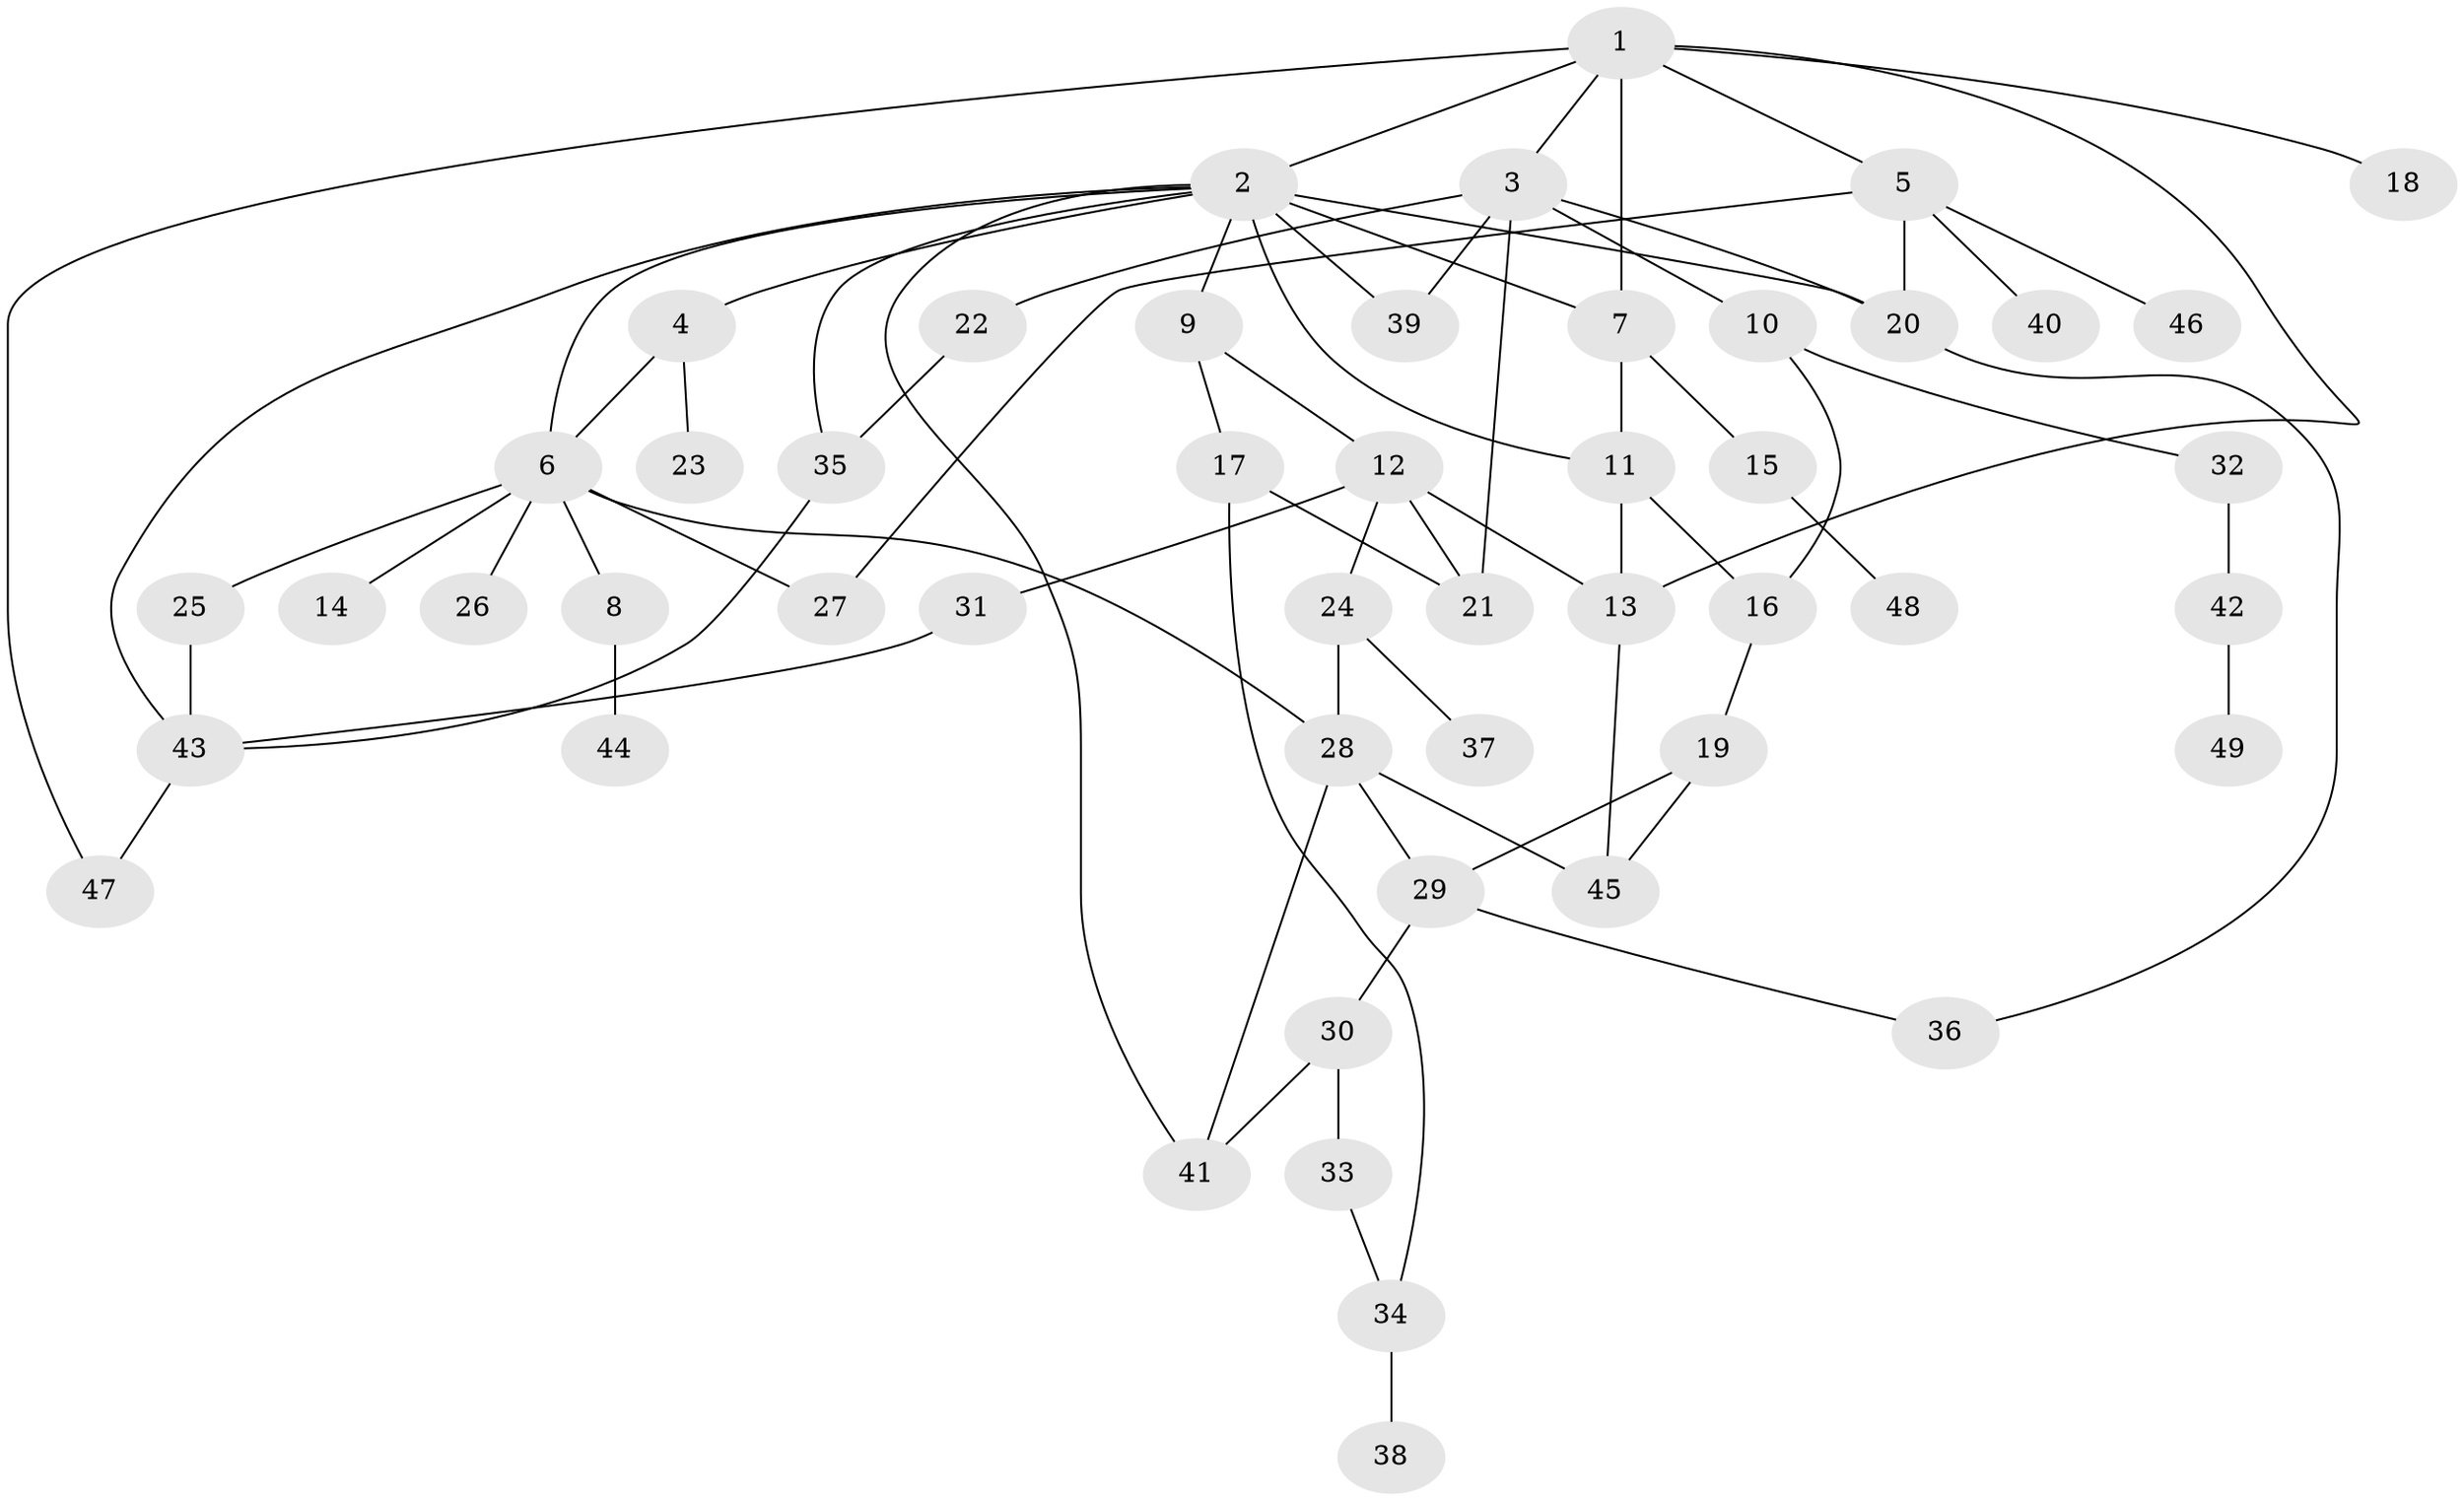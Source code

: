 // original degree distribution, {7: 0.030612244897959183, 5: 0.05102040816326531, 6: 0.02040816326530612, 3: 0.17346938775510204, 4: 0.07142857142857142, 2: 0.37755102040816324, 9: 0.01020408163265306, 1: 0.2653061224489796}
// Generated by graph-tools (version 1.1) at 2025/34/03/09/25 02:34:34]
// undirected, 49 vertices, 73 edges
graph export_dot {
graph [start="1"]
  node [color=gray90,style=filled];
  1;
  2;
  3;
  4;
  5;
  6;
  7;
  8;
  9;
  10;
  11;
  12;
  13;
  14;
  15;
  16;
  17;
  18;
  19;
  20;
  21;
  22;
  23;
  24;
  25;
  26;
  27;
  28;
  29;
  30;
  31;
  32;
  33;
  34;
  35;
  36;
  37;
  38;
  39;
  40;
  41;
  42;
  43;
  44;
  45;
  46;
  47;
  48;
  49;
  1 -- 2 [weight=1.0];
  1 -- 3 [weight=1.0];
  1 -- 5 [weight=1.0];
  1 -- 7 [weight=1.0];
  1 -- 13 [weight=1.0];
  1 -- 18 [weight=1.0];
  1 -- 47 [weight=1.0];
  2 -- 4 [weight=1.0];
  2 -- 6 [weight=1.0];
  2 -- 7 [weight=1.0];
  2 -- 9 [weight=1.0];
  2 -- 11 [weight=1.0];
  2 -- 20 [weight=2.0];
  2 -- 35 [weight=1.0];
  2 -- 39 [weight=1.0];
  2 -- 41 [weight=1.0];
  2 -- 43 [weight=1.0];
  3 -- 10 [weight=1.0];
  3 -- 20 [weight=1.0];
  3 -- 21 [weight=1.0];
  3 -- 22 [weight=1.0];
  3 -- 39 [weight=1.0];
  4 -- 6 [weight=1.0];
  4 -- 23 [weight=1.0];
  5 -- 20 [weight=1.0];
  5 -- 27 [weight=1.0];
  5 -- 40 [weight=1.0];
  5 -- 46 [weight=1.0];
  6 -- 8 [weight=1.0];
  6 -- 14 [weight=1.0];
  6 -- 25 [weight=1.0];
  6 -- 26 [weight=1.0];
  6 -- 27 [weight=1.0];
  6 -- 28 [weight=1.0];
  7 -- 11 [weight=1.0];
  7 -- 15 [weight=1.0];
  8 -- 44 [weight=1.0];
  9 -- 12 [weight=1.0];
  9 -- 17 [weight=1.0];
  10 -- 16 [weight=1.0];
  10 -- 32 [weight=1.0];
  11 -- 13 [weight=1.0];
  11 -- 16 [weight=1.0];
  12 -- 13 [weight=1.0];
  12 -- 21 [weight=2.0];
  12 -- 24 [weight=1.0];
  12 -- 31 [weight=1.0];
  13 -- 45 [weight=1.0];
  15 -- 48 [weight=1.0];
  16 -- 19 [weight=1.0];
  17 -- 21 [weight=1.0];
  17 -- 34 [weight=1.0];
  19 -- 29 [weight=1.0];
  19 -- 45 [weight=1.0];
  20 -- 36 [weight=1.0];
  22 -- 35 [weight=1.0];
  24 -- 28 [weight=1.0];
  24 -- 37 [weight=1.0];
  25 -- 43 [weight=1.0];
  28 -- 29 [weight=1.0];
  28 -- 41 [weight=1.0];
  28 -- 45 [weight=1.0];
  29 -- 30 [weight=1.0];
  29 -- 36 [weight=1.0];
  30 -- 33 [weight=1.0];
  30 -- 41 [weight=1.0];
  31 -- 43 [weight=1.0];
  32 -- 42 [weight=1.0];
  33 -- 34 [weight=1.0];
  34 -- 38 [weight=1.0];
  35 -- 43 [weight=1.0];
  42 -- 49 [weight=1.0];
  43 -- 47 [weight=1.0];
}

